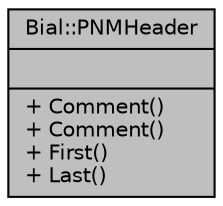 digraph "Bial::PNMHeader"
{
  edge [fontname="Helvetica",fontsize="10",labelfontname="Helvetica",labelfontsize="10"];
  node [fontname="Helvetica",fontsize="10",shape=record];
  Node1 [label="{Bial::PNMHeader\n||+ Comment()\l+ Comment()\l+ First()\l+ Last()\l}",height=0.2,width=0.4,color="black", fillcolor="grey75", style="filled", fontcolor="black"];
}
